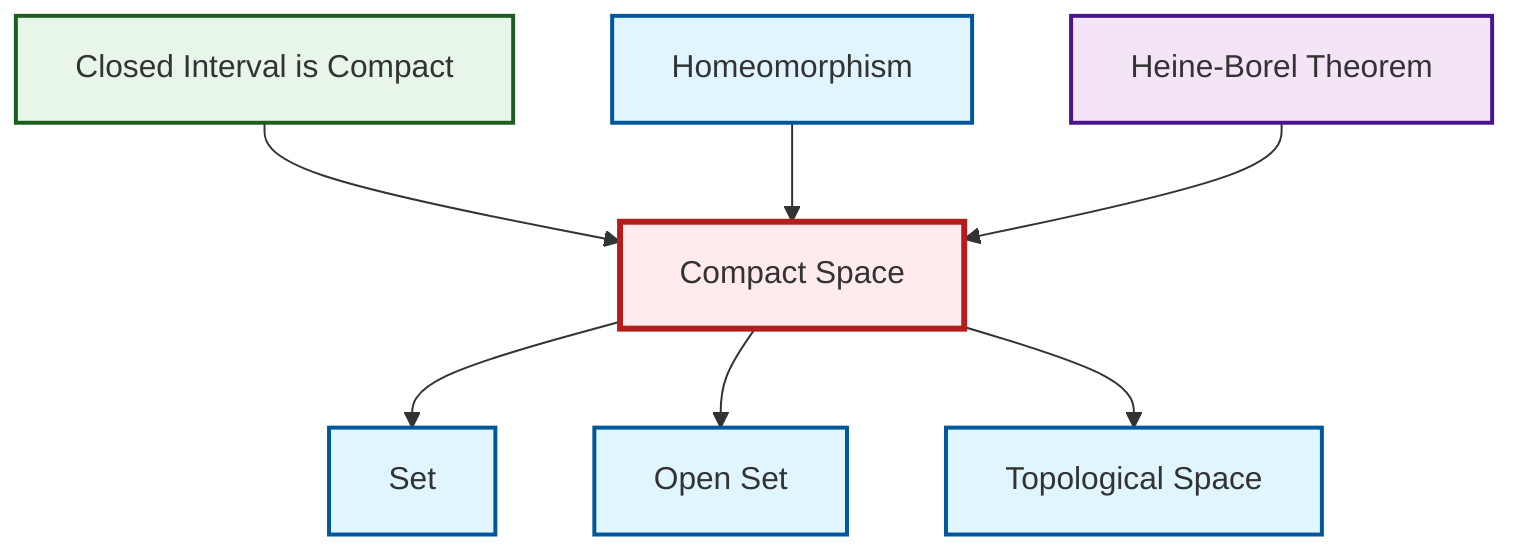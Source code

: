 graph TD
    classDef definition fill:#e1f5fe,stroke:#01579b,stroke-width:2px
    classDef theorem fill:#f3e5f5,stroke:#4a148c,stroke-width:2px
    classDef axiom fill:#fff3e0,stroke:#e65100,stroke-width:2px
    classDef example fill:#e8f5e9,stroke:#1b5e20,stroke-width:2px
    classDef current fill:#ffebee,stroke:#b71c1c,stroke-width:3px
    def-topological-space["Topological Space"]:::definition
    ex-closed-interval-compact["Closed Interval is Compact"]:::example
    def-homeomorphism["Homeomorphism"]:::definition
    def-compact["Compact Space"]:::definition
    def-open-set["Open Set"]:::definition
    def-set["Set"]:::definition
    thm-heine-borel["Heine-Borel Theorem"]:::theorem
    ex-closed-interval-compact --> def-compact
    def-compact --> def-set
    def-compact --> def-open-set
    def-homeomorphism --> def-compact
    thm-heine-borel --> def-compact
    def-compact --> def-topological-space
    class def-compact current